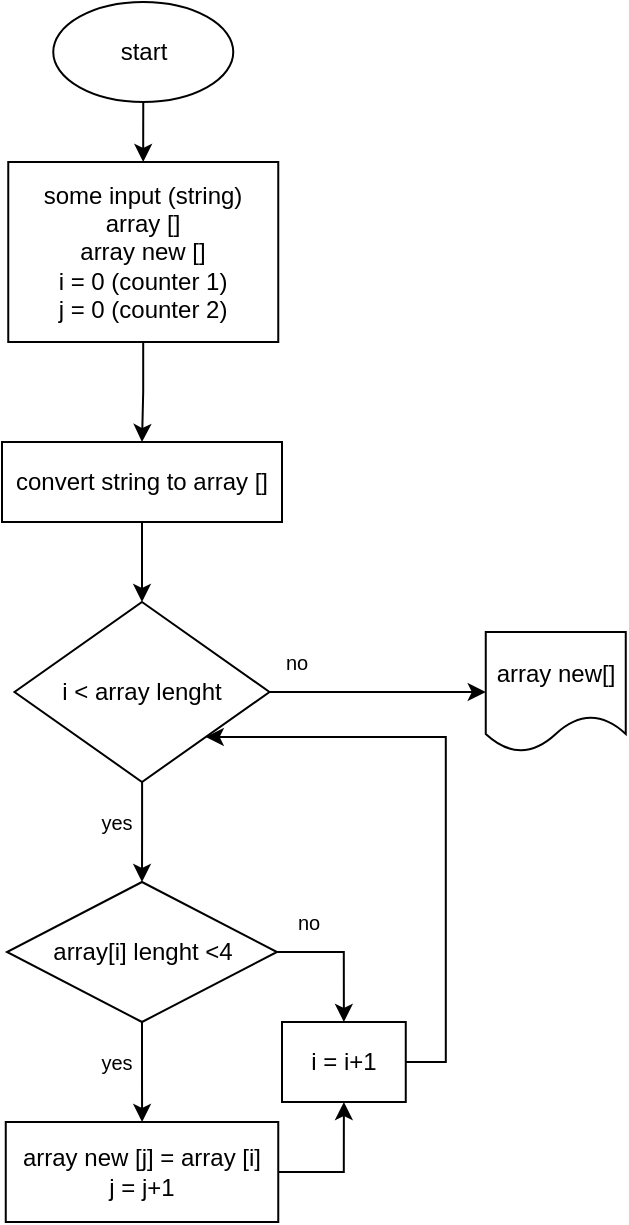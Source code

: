 <mxfile>
    <diagram id="V0Qv67MvHP4BAr3YI9vB" name="Page-1">
        <mxGraphModel dx="1465" dy="307" grid="1" gridSize="10" guides="1" tooltips="1" connect="1" arrows="1" fold="1" page="1" pageScale="1" pageWidth="827" pageHeight="1169" math="0" shadow="0">
            <root>
                <mxCell id="0"/>
                <mxCell id="1" parent="0"/>
                <mxCell id="2" value="" style="edgeStyle=orthogonalEdgeStyle;rounded=0;orthogonalLoop=1;jettySize=auto;html=1;" edge="1" parent="1" source="3" target="5">
                    <mxGeometry relative="1" as="geometry"/>
                </mxCell>
                <mxCell id="3" value="start" style="ellipse;whiteSpace=wrap;html=1;" vertex="1" parent="1">
                    <mxGeometry x="-704.37" y="30" width="90" height="50" as="geometry"/>
                </mxCell>
                <mxCell id="4" style="edgeStyle=orthogonalEdgeStyle;rounded=0;orthogonalLoop=1;jettySize=auto;html=1;entryX=0.5;entryY=0;entryDx=0;entryDy=0;" edge="1" parent="1" source="5" target="18">
                    <mxGeometry relative="1" as="geometry"/>
                </mxCell>
                <mxCell id="5" value="some input (string)&lt;br&gt;array []&lt;br&gt;array new []&lt;br&gt;i = 0 (counter 1)&lt;br&gt;j = 0 (counter 2)" style="rounded=0;whiteSpace=wrap;html=1;" vertex="1" parent="1">
                    <mxGeometry x="-726.87" y="110" width="135" height="90" as="geometry"/>
                </mxCell>
                <mxCell id="6" value="" style="edgeStyle=orthogonalEdgeStyle;rounded=0;orthogonalLoop=1;jettySize=auto;html=1;" edge="1" parent="1" source="8" target="13">
                    <mxGeometry relative="1" as="geometry"/>
                </mxCell>
                <mxCell id="7" style="edgeStyle=orthogonalEdgeStyle;rounded=0;orthogonalLoop=1;jettySize=auto;html=1;entryX=0.5;entryY=0;entryDx=0;entryDy=0;" edge="1" parent="1" source="8" target="15">
                    <mxGeometry relative="1" as="geometry"/>
                </mxCell>
                <mxCell id="8" value="array[i] lenght &amp;lt;4" style="rhombus;whiteSpace=wrap;html=1;" vertex="1" parent="1">
                    <mxGeometry x="-727.5" y="470" width="135" height="70" as="geometry"/>
                </mxCell>
                <mxCell id="9" value="" style="edgeStyle=orthogonalEdgeStyle;rounded=0;orthogonalLoop=1;jettySize=auto;html=1;" edge="1" parent="1" source="11" target="8">
                    <mxGeometry relative="1" as="geometry"/>
                </mxCell>
                <mxCell id="10" style="edgeStyle=orthogonalEdgeStyle;rounded=0;orthogonalLoop=1;jettySize=auto;html=1;entryX=0;entryY=0.5;entryDx=0;entryDy=0;" edge="1" parent="1" source="11" target="16">
                    <mxGeometry relative="1" as="geometry"/>
                </mxCell>
                <mxCell id="11" value="i &amp;lt; array lenght" style="rhombus;whiteSpace=wrap;html=1;" vertex="1" parent="1">
                    <mxGeometry x="-723.75" y="330" width="127.5" height="90" as="geometry"/>
                </mxCell>
                <mxCell id="12" style="edgeStyle=orthogonalEdgeStyle;rounded=0;orthogonalLoop=1;jettySize=auto;html=1;entryX=0.5;entryY=1;entryDx=0;entryDy=0;" edge="1" parent="1" source="13" target="15">
                    <mxGeometry relative="1" as="geometry"/>
                </mxCell>
                <mxCell id="13" value="array new [j] = array [i]&lt;br&gt;j = j+1" style="rounded=0;whiteSpace=wrap;html=1;" vertex="1" parent="1">
                    <mxGeometry x="-728.12" y="590" width="136.25" height="50" as="geometry"/>
                </mxCell>
                <mxCell id="14" style="edgeStyle=orthogonalEdgeStyle;rounded=0;orthogonalLoop=1;jettySize=auto;html=1;entryX=1;entryY=1;entryDx=0;entryDy=0;" edge="1" parent="1" source="15" target="11">
                    <mxGeometry relative="1" as="geometry">
                        <Array as="points">
                            <mxPoint x="-508.12" y="560"/>
                            <mxPoint x="-508.12" y="398"/>
                        </Array>
                    </mxGeometry>
                </mxCell>
                <mxCell id="15" value="i = i+1" style="rounded=0;whiteSpace=wrap;html=1;" vertex="1" parent="1">
                    <mxGeometry x="-590" y="540" width="61.88" height="40" as="geometry"/>
                </mxCell>
                <mxCell id="16" value="array new[]" style="shape=document;whiteSpace=wrap;html=1;boundedLbl=1;" vertex="1" parent="1">
                    <mxGeometry x="-488.12" y="345" width="70" height="60" as="geometry"/>
                </mxCell>
                <mxCell id="17" style="edgeStyle=orthogonalEdgeStyle;rounded=0;orthogonalLoop=1;jettySize=auto;html=1;entryX=0.5;entryY=0;entryDx=0;entryDy=0;" edge="1" parent="1" source="18" target="11">
                    <mxGeometry relative="1" as="geometry"/>
                </mxCell>
                <mxCell id="18" value="convert string to array []" style="rounded=0;whiteSpace=wrap;html=1;" vertex="1" parent="1">
                    <mxGeometry x="-730" y="250" width="140" height="40" as="geometry"/>
                </mxCell>
                <mxCell id="19" value="&lt;font style=&quot;font-size: 10px;&quot;&gt;yes&lt;/font&gt;" style="text;html=1;align=center;verticalAlign=middle;resizable=0;points=[];autosize=1;strokeColor=none;fillColor=none;" vertex="1" parent="1">
                    <mxGeometry x="-688.12" y="430" width="30" height="20" as="geometry"/>
                </mxCell>
                <mxCell id="20" value="&lt;font style=&quot;font-size: 10px;&quot;&gt;yes&lt;/font&gt;" style="text;html=1;align=center;verticalAlign=middle;resizable=0;points=[];autosize=1;strokeColor=none;fillColor=none;" vertex="1" parent="1">
                    <mxGeometry x="-688.12" y="550" width="30" height="20" as="geometry"/>
                </mxCell>
                <mxCell id="21" value="&lt;font style=&quot;font-size: 10px;&quot;&gt;no&lt;/font&gt;" style="text;html=1;align=center;verticalAlign=middle;resizable=0;points=[];autosize=1;strokeColor=none;fillColor=none;" vertex="1" parent="1">
                    <mxGeometry x="-598.12" y="350" width="30" height="20" as="geometry"/>
                </mxCell>
                <mxCell id="22" value="&lt;font style=&quot;font-size: 10px;&quot;&gt;no&lt;/font&gt;" style="text;html=1;align=center;verticalAlign=middle;resizable=0;points=[];autosize=1;strokeColor=none;fillColor=none;" vertex="1" parent="1">
                    <mxGeometry x="-591.87" y="480" width="30" height="20" as="geometry"/>
                </mxCell>
            </root>
        </mxGraphModel>
    </diagram>
</mxfile>
